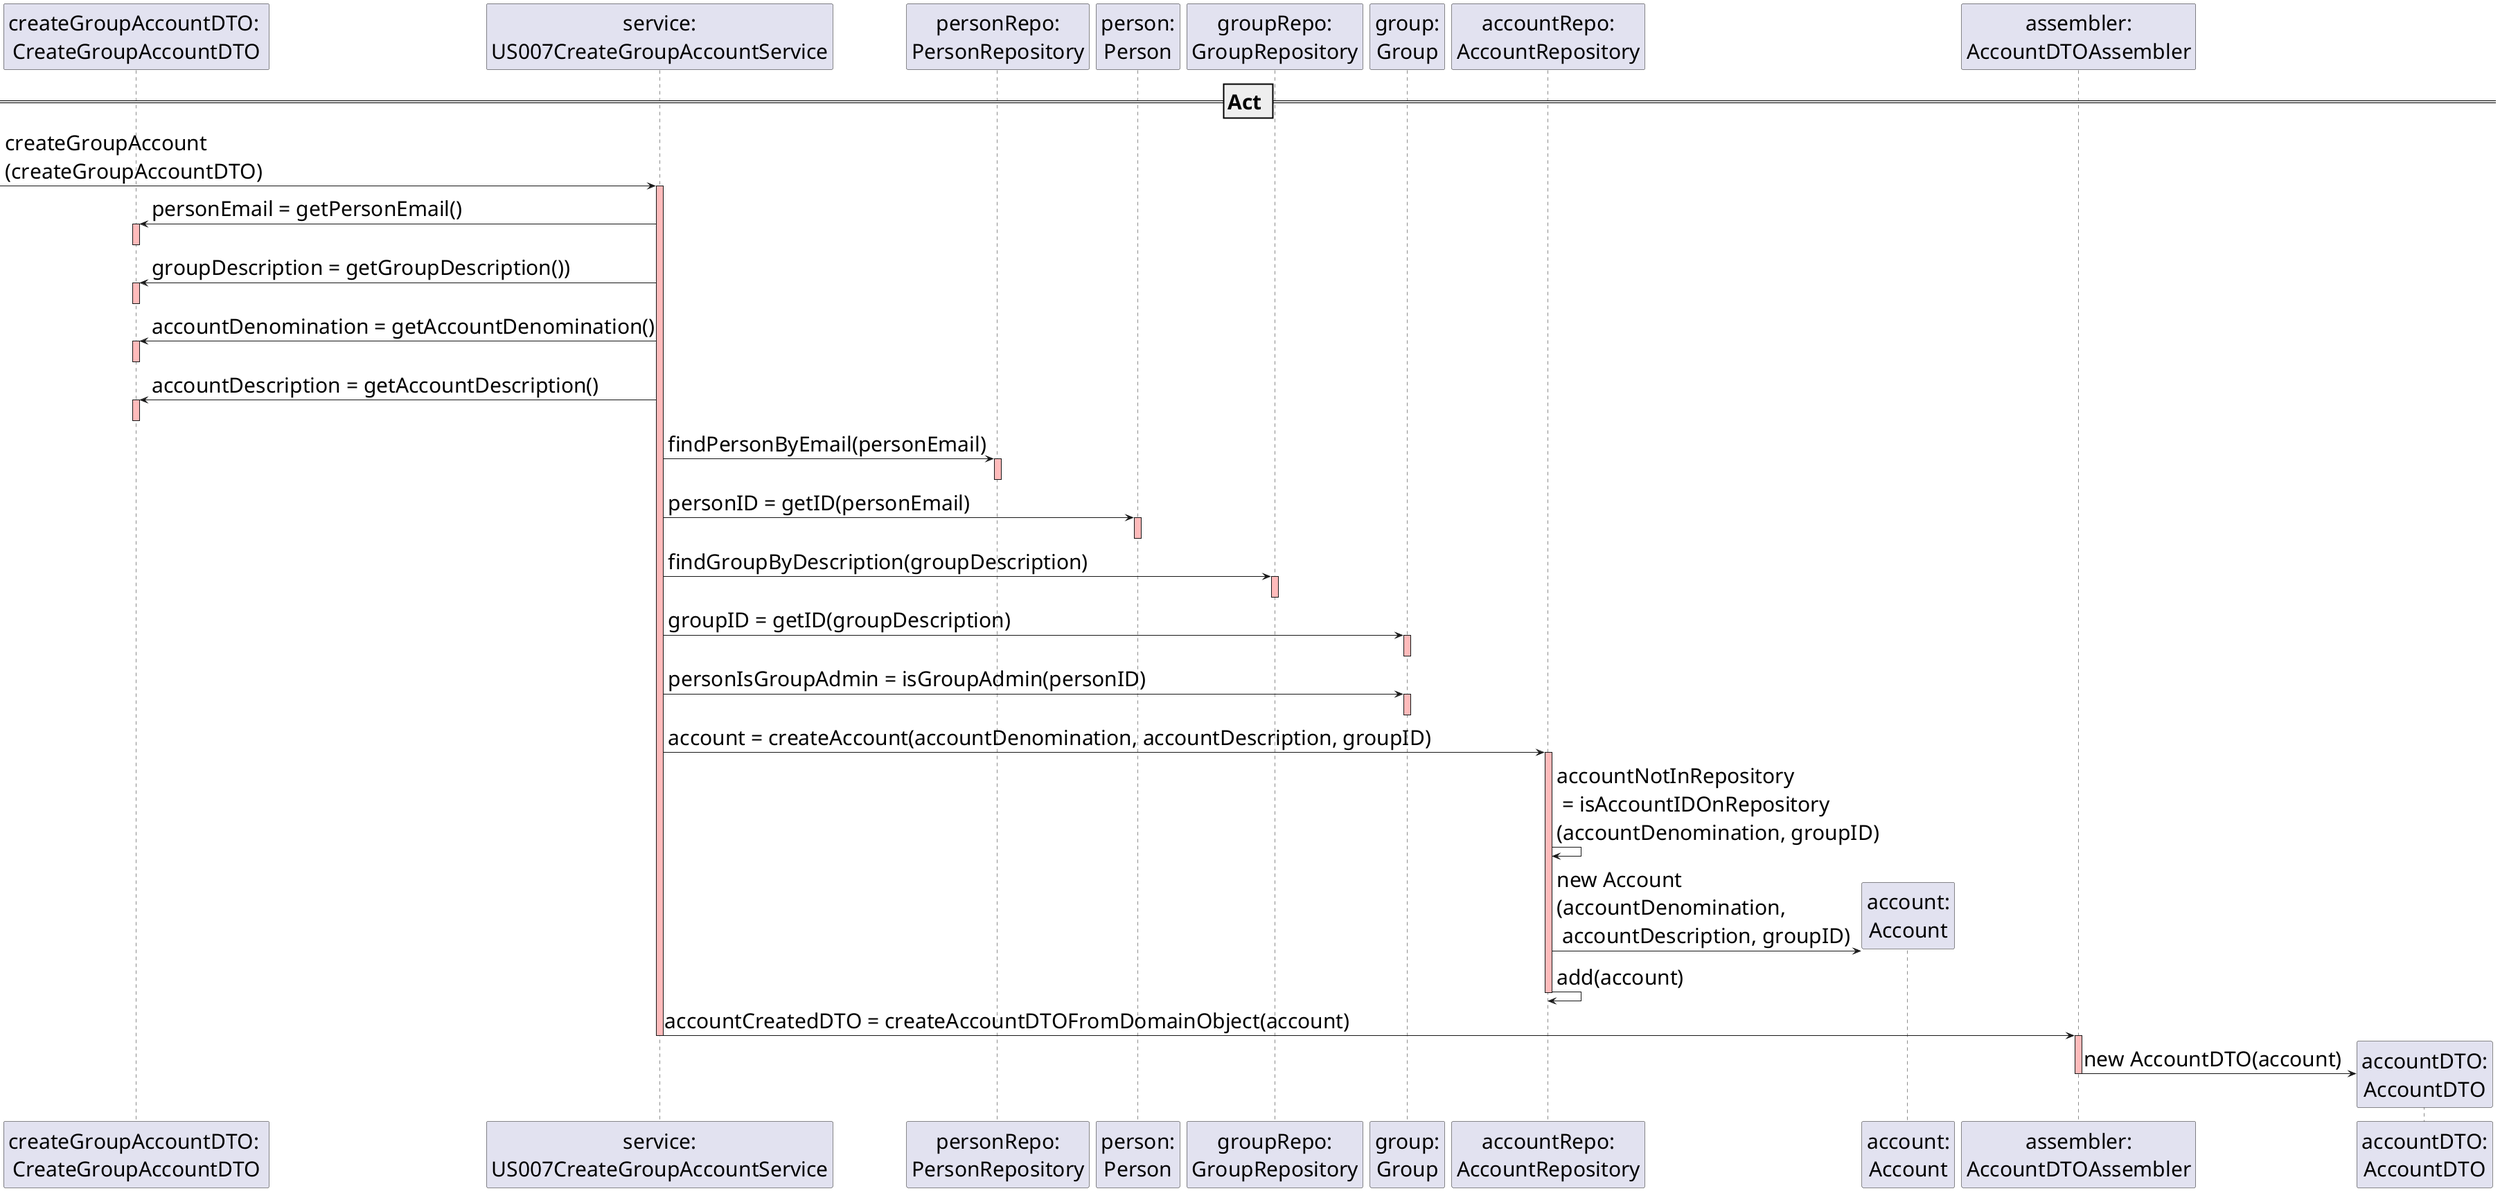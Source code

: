 @startuml
skinparam DefaultFontSize 30

participant "createGroupAccountDTO: \nCreateGroupAccountDTO"
participant "service:\nUS007CreateGroupAccountService"
participant "personRepo:\nPersonRepository"
participant "person:\nPerson"
participant "groupRepo:\nGroupRepository"
participant "group:\nGroup"
participant "accountRepo:\nAccountRepository"
participant "account:\nAccount"
participant "assembler:\nAccountDTOAssembler"
== Act ==
[-> "service:\nUS007CreateGroupAccountService" : createGroupAccount\n(createGroupAccountDTO)
activate "service:\nUS007CreateGroupAccountService" #FFBBBB

"service:\nUS007CreateGroupAccountService" -> "createGroupAccountDTO: \nCreateGroupAccountDTO" : personEmail = getPersonEmail()
activate "createGroupAccountDTO: \nCreateGroupAccountDTO"  #FFBBBB
deactivate "createGroupAccountDTO: \nCreateGroupAccountDTO"  #FFBBBB

"service:\nUS007CreateGroupAccountService" -> "createGroupAccountDTO: \nCreateGroupAccountDTO" : groupDescription = getGroupDescription())
activate "createGroupAccountDTO: \nCreateGroupAccountDTO"  #FFBBBB
deactivate "createGroupAccountDTO: \nCreateGroupAccountDTO"  #FFBBBB

"service:\nUS007CreateGroupAccountService" -> "createGroupAccountDTO: \nCreateGroupAccountDTO" : accountDenomination = getAccountDenomination()
activate "createGroupAccountDTO: \nCreateGroupAccountDTO"  #FFBBBB
deactivate "createGroupAccountDTO: \nCreateGroupAccountDTO"  #FFBBBB

"service:\nUS007CreateGroupAccountService" -> "createGroupAccountDTO: \nCreateGroupAccountDTO" : accountDescription = getAccountDescription()
activate "createGroupAccountDTO: \nCreateGroupAccountDTO"  #FFBBBB
deactivate "createGroupAccountDTO: \nCreateGroupAccountDTO"  #FFBBBB



"service:\nUS007CreateGroupAccountService" -> "personRepo:\nPersonRepository" : findPersonByEmail(personEmail)
activate "personRepo:\nPersonRepository"  #FFBBBB
deactivate "personRepo:\nPersonRepository"  #FFBBBB


"service:\nUS007CreateGroupAccountService" -> "person:\nPerson" : personID = getID(personEmail)
activate "person:\nPerson"  #FFBBBB
deactivate "person:\nPerson"  #FFBBBB



"service:\nUS007CreateGroupAccountService" -> "groupRepo:\nGroupRepository" : findGroupByDescription(groupDescription)
activate "groupRepo:\nGroupRepository"  #FFBBBB
deactivate "groupRepo:\nGroupRepository"  #FFBBBB


"service:\nUS007CreateGroupAccountService" -> "group:\nGroup" : groupID = getID(groupDescription)
activate "group:\nGroup" #FFBBBB
deactivate "group:\nGroup"

"service:\nUS007CreateGroupAccountService" -> "group:\nGroup" : personIsGroupAdmin = isGroupAdmin(personID)
activate "group:\nGroup" #FFBBBB
deactivate "group:\nGroup"

"service:\nUS007CreateGroupAccountService" -> "accountRepo:\nAccountRepository" : account = createAccount(accountDenomination, accountDescription, groupID)
activate "accountRepo:\nAccountRepository" #FFBBBB
"accountRepo:\nAccountRepository" -> "accountRepo:\nAccountRepository" : accountNotInRepository\n = isAccountIDOnRepository\n(accountDenomination, groupID)
create "account:\nAccount"
"accountRepo:\nAccountRepository" -> "account:\nAccount" : new Account\n(accountDenomination,\n accountDescription, groupID)
"accountRepo:\nAccountRepository" -> "accountRepo:\nAccountRepository" : add(account)
deactivate "accountRepo:\nAccountRepository" #FFBBBB

"service:\nUS007CreateGroupAccountService" -> "assembler:\nAccountDTOAssembler":accountCreatedDTO = createAccountDTOFromDomainObject(account)
deactivate "service:\nUS007CreateGroupAccountService"

activate "assembler:\nAccountDTOAssembler" #FFBBBB
create "accountDTO:\nAccountDTO"
"assembler:\nAccountDTOAssembler" -> "accountDTO:\nAccountDTO": new AccountDTO(account)
deactivate "assembler:\nAccountDTOAssembler"

deactivate "service:\nUS007CreateGroupAccountService"

@enduml